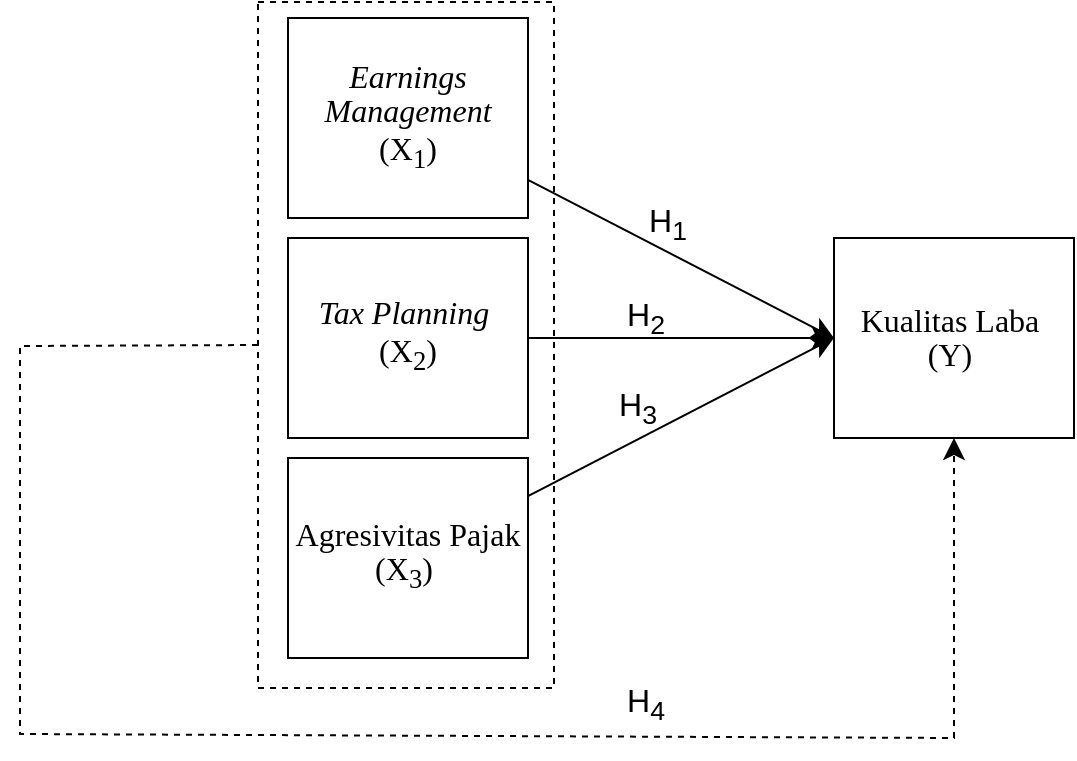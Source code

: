 <mxfile version="24.8.3">
  <diagram name="Halaman-1" id="aulTIhXoQMPYBFRONI1B">
    <mxGraphModel dx="2435" dy="1514" grid="0" gridSize="10" guides="1" tooltips="1" connect="1" arrows="1" fold="1" page="0" pageScale="1" pageWidth="827" pageHeight="1169" math="0" shadow="0">
      <root>
        <mxCell id="0" />
        <mxCell id="1" parent="0" />
        <mxCell id="kS4c9vpTqhQJPgcnS-w6-16" style="edgeStyle=none;curved=0;rounded=0;orthogonalLoop=1;jettySize=auto;html=1;entryX=0.5;entryY=1;entryDx=0;entryDy=0;fontSize=12;startSize=8;endSize=8;exitX=0;exitY=0.5;exitDx=0;exitDy=0;dashed=1;" edge="1" parent="1" source="kS4c9vpTqhQJPgcnS-w6-14" target="kS4c9vpTqhQJPgcnS-w6-6">
          <mxGeometry relative="1" as="geometry">
            <Array as="points">
              <mxPoint x="-1019" y="-296" />
              <mxPoint x="-1019" y="-102" />
              <mxPoint x="-552" y="-100" />
            </Array>
          </mxGeometry>
        </mxCell>
        <mxCell id="kS4c9vpTqhQJPgcnS-w6-14" value="" style="rounded=0;whiteSpace=wrap;html=1;dashed=1;" vertex="1" parent="1">
          <mxGeometry x="-900" y="-468" width="148" height="343" as="geometry" />
        </mxCell>
        <mxCell id="kS4c9vpTqhQJPgcnS-w6-10" style="edgeStyle=none;curved=1;rounded=0;orthogonalLoop=1;jettySize=auto;html=1;entryX=0;entryY=0.5;entryDx=0;entryDy=0;fontSize=12;startSize=8;endSize=8;" edge="1" parent="1" source="kS4c9vpTqhQJPgcnS-w6-2" target="kS4c9vpTqhQJPgcnS-w6-6">
          <mxGeometry relative="1" as="geometry" />
        </mxCell>
        <mxCell id="kS4c9vpTqhQJPgcnS-w6-2" value="&lt;i&gt;&lt;span style=&quot;font-size:12.0pt;mso-bidi-font-size:&lt;br/&gt;11.0pt;line-height:106%;font-family:&amp;quot;Times New Roman&amp;quot;,serif;mso-fareast-font-family:&lt;br/&gt;&amp;quot;Yu Mincho&amp;quot;;mso-fareast-theme-font:minor-fareast;mso-bidi-theme-font:minor-bidi;&lt;br/&gt;mso-ansi-language:IN;mso-fareast-language:JA;mso-bidi-language:AR-SA;&lt;br/&gt;mso-no-proof:yes&quot; lang=&quot;IN&quot;&gt;Earnings Management&lt;/span&gt;&lt;/i&gt;&lt;div&gt;&lt;font face=&quot;Times New Roman, serif&quot;&gt;&lt;span style=&quot;font-size: 16px;&quot;&gt;(X&lt;sub&gt;1&lt;/sub&gt;)&lt;/span&gt;&lt;/font&gt;&lt;/div&gt;" style="rounded=0;whiteSpace=wrap;html=1;" vertex="1" parent="1">
          <mxGeometry x="-885" y="-460" width="120" height="100" as="geometry" />
        </mxCell>
        <mxCell id="kS4c9vpTqhQJPgcnS-w6-11" style="edgeStyle=none;curved=1;rounded=0;orthogonalLoop=1;jettySize=auto;html=1;fontSize=12;startSize=8;endSize=8;entryX=0;entryY=0.5;entryDx=0;entryDy=0;" edge="1" parent="1" source="kS4c9vpTqhQJPgcnS-w6-3" target="kS4c9vpTqhQJPgcnS-w6-6">
          <mxGeometry relative="1" as="geometry">
            <mxPoint x="-612.793" y="-300" as="targetPoint" />
          </mxGeometry>
        </mxCell>
        <mxCell id="kS4c9vpTqhQJPgcnS-w6-3" value="&lt;div&gt;&lt;i&gt;&lt;span style=&quot;font-size:12.0pt;mso-bidi-font-size:&lt;br/&gt;11.0pt;line-height:106%;font-family:&amp;quot;Times New Roman&amp;quot;,serif;mso-fareast-font-family:&lt;br/&gt;&amp;quot;Yu Mincho&amp;quot;;mso-fareast-theme-font:minor-fareast;mso-bidi-theme-font:minor-bidi;&lt;br/&gt;mso-ansi-language:IN;mso-fareast-language:JA;mso-bidi-language:AR-SA;&lt;br/&gt;mso-no-proof:yes&quot; lang=&quot;IN&quot;&gt;Tax Planning&amp;nbsp;&lt;/span&gt;&lt;/i&gt;&lt;/div&gt;&lt;div&gt;&lt;font face=&quot;Times New Roman, serif&quot;&gt;&lt;span style=&quot;font-size: 16px;&quot;&gt;(X&lt;sub&gt;2&lt;/sub&gt;)&lt;/span&gt;&lt;/font&gt;&lt;/div&gt;" style="rounded=0;whiteSpace=wrap;html=1;" vertex="1" parent="1">
          <mxGeometry x="-885" y="-350" width="120" height="100" as="geometry" />
        </mxCell>
        <mxCell id="kS4c9vpTqhQJPgcnS-w6-12" style="edgeStyle=none;curved=1;rounded=0;orthogonalLoop=1;jettySize=auto;html=1;entryX=0;entryY=0.5;entryDx=0;entryDy=0;fontSize=12;startSize=8;endSize=8;" edge="1" parent="1" source="kS4c9vpTqhQJPgcnS-w6-5" target="kS4c9vpTqhQJPgcnS-w6-6">
          <mxGeometry relative="1" as="geometry" />
        </mxCell>
        <mxCell id="kS4c9vpTqhQJPgcnS-w6-5" value="&lt;span style=&quot;font-size:12.0pt;mso-bidi-font-size:&lt;br/&gt;11.0pt;line-height:106%;font-family:&amp;quot;Times New Roman&amp;quot;,serif;mso-fareast-font-family:&lt;br/&gt;&amp;quot;Yu Mincho&amp;quot;;mso-fareast-theme-font:minor-fareast;mso-bidi-theme-font:minor-bidi;&lt;br/&gt;mso-ansi-language:IN;mso-fareast-language:JA;mso-bidi-language:AR-SA;&lt;br/&gt;mso-no-proof:yes&quot; lang=&quot;IN&quot;&gt;Agresivitas Pajak&lt;/span&gt;&lt;div&gt;&lt;span style=&quot;font-size:12.0pt;mso-bidi-font-size:&lt;br/&gt;11.0pt;line-height:106%;font-family:&amp;quot;Times New Roman&amp;quot;,serif;mso-fareast-font-family:&lt;br/&gt;&amp;quot;Yu Mincho&amp;quot;;mso-fareast-theme-font:minor-fareast;mso-bidi-theme-font:minor-bidi;&lt;br/&gt;mso-ansi-language:IN;mso-fareast-language:JA;mso-bidi-language:AR-SA;&lt;br/&gt;mso-no-proof:yes&quot; lang=&quot;IN&quot;&gt;(X&lt;sub&gt;3&lt;/sub&gt;)&amp;nbsp;&lt;/span&gt;&lt;/div&gt;" style="rounded=0;whiteSpace=wrap;html=1;" vertex="1" parent="1">
          <mxGeometry x="-885" y="-240" width="120" height="100" as="geometry" />
        </mxCell>
        <mxCell id="kS4c9vpTqhQJPgcnS-w6-6" value="&lt;div&gt;&lt;span style=&quot;font-size:12.0pt;mso-bidi-font-size:&lt;br/&gt;11.0pt;line-height:106%;font-family:&amp;quot;Times New Roman&amp;quot;,serif;mso-fareast-font-family:&lt;br/&gt;&amp;quot;Yu Mincho&amp;quot;;mso-fareast-theme-font:minor-fareast;mso-bidi-theme-font:minor-bidi;&lt;br/&gt;mso-ansi-language:IN;mso-fareast-language:JA;mso-bidi-language:AR-SA;&lt;br/&gt;mso-no-proof:yes&quot; lang=&quot;IN&quot;&gt;&lt;span style=&quot;font-size: 12pt; line-height: 106%;&quot; lang=&quot;IN&quot;&gt;Kualitas Laba&amp;nbsp;&lt;br&gt;&lt;/span&gt;(Y)&amp;nbsp;&lt;/span&gt;&lt;/div&gt;" style="rounded=0;whiteSpace=wrap;html=1;" vertex="1" parent="1">
          <mxGeometry x="-612" y="-350" width="120" height="100" as="geometry" />
        </mxCell>
        <mxCell id="kS4c9vpTqhQJPgcnS-w6-17" value="H&lt;sub&gt;1&lt;/sub&gt;" style="text;html=1;align=center;verticalAlign=middle;whiteSpace=wrap;rounded=0;fontSize=16;" vertex="1" parent="1">
          <mxGeometry x="-725" y="-372" width="60" height="30" as="geometry" />
        </mxCell>
        <mxCell id="kS4c9vpTqhQJPgcnS-w6-18" value="H&lt;sub&gt;2&lt;/sub&gt;" style="text;html=1;align=center;verticalAlign=middle;whiteSpace=wrap;rounded=0;fontSize=16;" vertex="1" parent="1">
          <mxGeometry x="-736" y="-325" width="60" height="30" as="geometry" />
        </mxCell>
        <mxCell id="kS4c9vpTqhQJPgcnS-w6-19" value="H&lt;sub&gt;3&lt;/sub&gt;" style="text;html=1;align=center;verticalAlign=middle;whiteSpace=wrap;rounded=0;fontSize=16;" vertex="1" parent="1">
          <mxGeometry x="-740" y="-280" width="60" height="30" as="geometry" />
        </mxCell>
        <mxCell id="kS4c9vpTqhQJPgcnS-w6-20" value="H&lt;sub&gt;4&lt;/sub&gt;" style="text;html=1;align=center;verticalAlign=middle;whiteSpace=wrap;rounded=0;fontSize=16;" vertex="1" parent="1">
          <mxGeometry x="-736" y="-132" width="60" height="30" as="geometry" />
        </mxCell>
      </root>
    </mxGraphModel>
  </diagram>
</mxfile>
